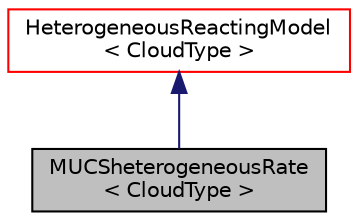 digraph "MUCSheterogeneousRate&lt; CloudType &gt;"
{
  bgcolor="transparent";
  edge [fontname="Helvetica",fontsize="10",labelfontname="Helvetica",labelfontsize="10"];
  node [fontname="Helvetica",fontsize="10",shape=record];
  Node1 [label="MUCSheterogeneousRate\l\< CloudType \>",height=0.2,width=0.4,color="black", fillcolor="grey75", style="filled" fontcolor="black"];
  Node2 -> Node1 [dir="back",color="midnightblue",fontsize="10",style="solid",fontname="Helvetica"];
  Node2 [label="HeterogeneousReactingModel\l\< CloudType \>",height=0.2,width=0.4,color="red",URL="$classFoam_1_1HeterogeneousReactingModel.html",tooltip="Base class for heterogeneous reacting models. "];
}

